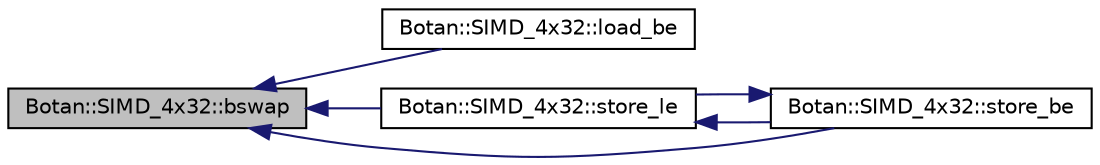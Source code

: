 digraph "Botan::SIMD_4x32::bswap"
{
  edge [fontname="Helvetica",fontsize="10",labelfontname="Helvetica",labelfontsize="10"];
  node [fontname="Helvetica",fontsize="10",shape=record];
  rankdir="LR";
  Node19 [label="Botan::SIMD_4x32::bswap",height=0.2,width=0.4,color="black", fillcolor="grey75", style="filled", fontcolor="black"];
  Node19 -> Node20 [dir="back",color="midnightblue",fontsize="10",style="solid",fontname="Helvetica"];
  Node20 [label="Botan::SIMD_4x32::load_be",height=0.2,width=0.4,color="black", fillcolor="white", style="filled",URL="$class_botan_1_1_s_i_m_d__4x32.html#a9d47a7d56f29498c1cf8d2b7ff2ad28a"];
  Node19 -> Node21 [dir="back",color="midnightblue",fontsize="10",style="solid",fontname="Helvetica"];
  Node21 [label="Botan::SIMD_4x32::store_le",height=0.2,width=0.4,color="black", fillcolor="white", style="filled",URL="$class_botan_1_1_s_i_m_d__4x32.html#a3bfb23404c6906d0bdb61f3c462edc2a"];
  Node21 -> Node22 [dir="back",color="midnightblue",fontsize="10",style="solid",fontname="Helvetica"];
  Node22 [label="Botan::SIMD_4x32::store_be",height=0.2,width=0.4,color="black", fillcolor="white", style="filled",URL="$class_botan_1_1_s_i_m_d__4x32.html#ac421365de5827557c16aa89097e15504"];
  Node22 -> Node21 [dir="back",color="midnightblue",fontsize="10",style="solid",fontname="Helvetica"];
  Node19 -> Node22 [dir="back",color="midnightblue",fontsize="10",style="solid",fontname="Helvetica"];
}
